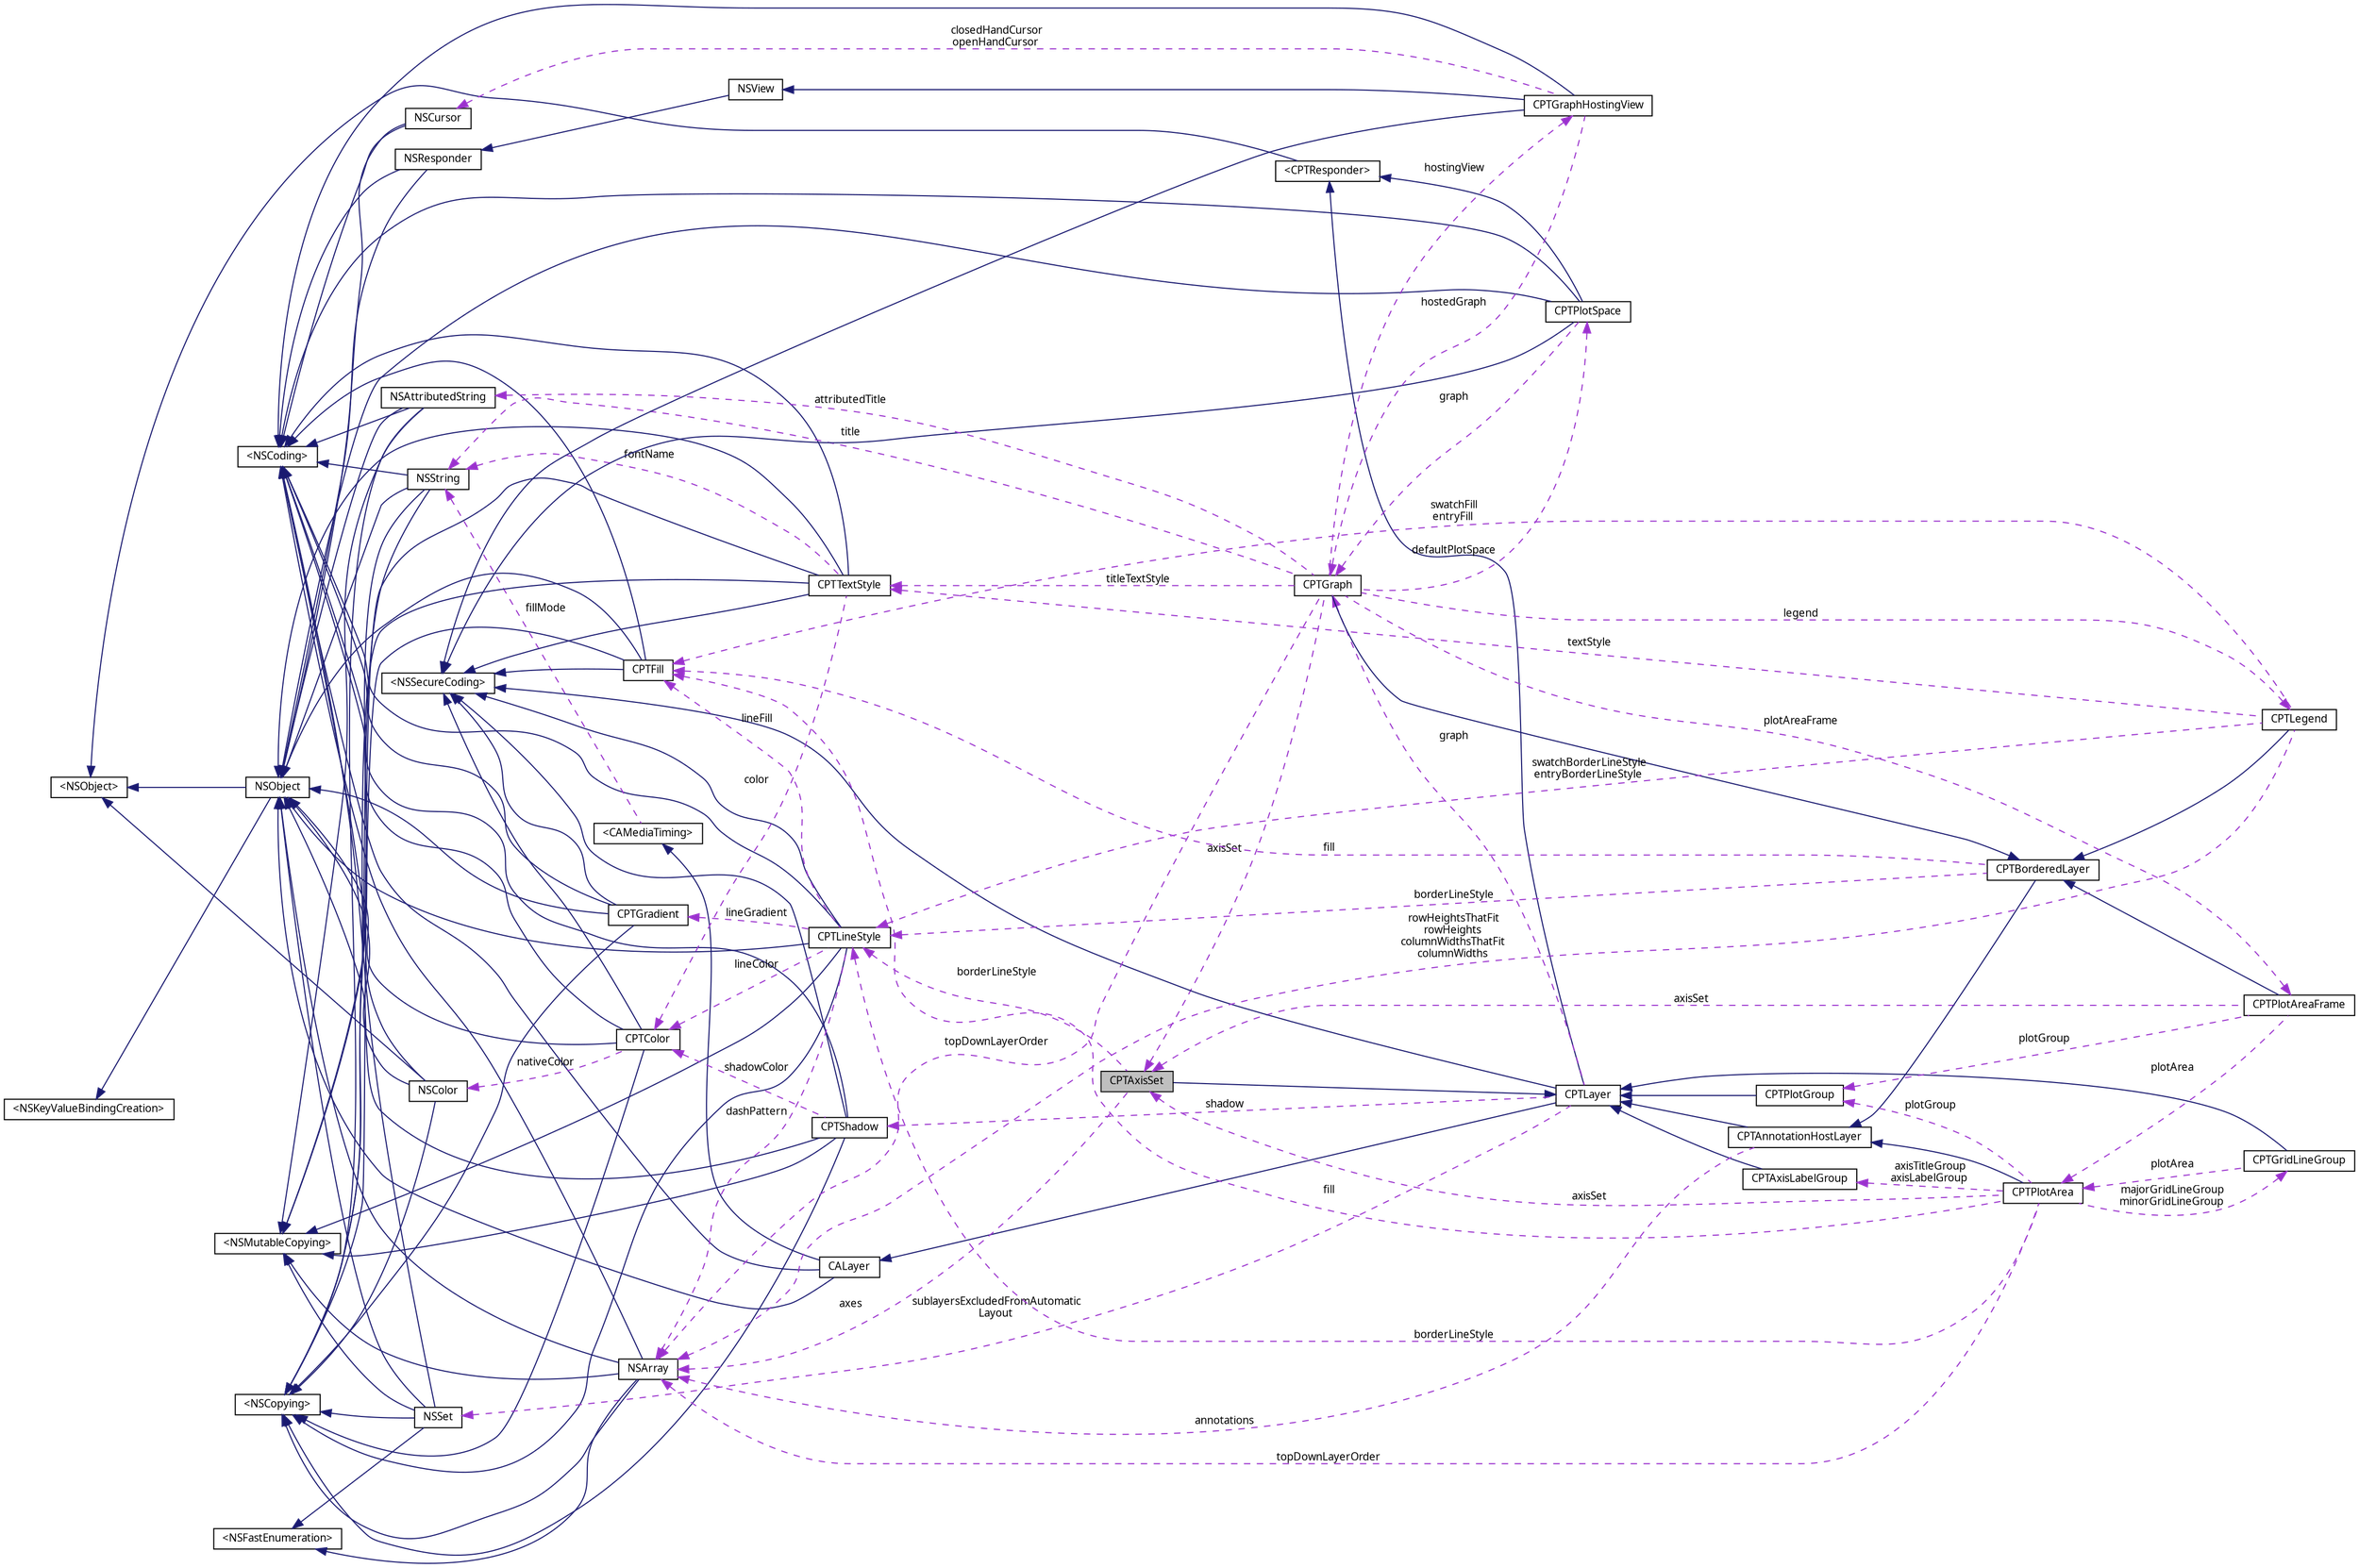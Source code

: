 digraph "CPTAxisSet"
{
 // LATEX_PDF_SIZE
  bgcolor="transparent";
  edge [fontname="Lucinda Grande",fontsize="10",labelfontname="Lucinda Grande",labelfontsize="10"];
  node [fontname="Lucinda Grande",fontsize="10",shape=record];
  rankdir="LR";
  Node1 [label="CPTAxisSet",height=0.2,width=0.4,color="black", fillcolor="grey75", style="filled", fontcolor="black",tooltip="A container layer for the set of axes for a graph."];
  Node2 -> Node1 [dir="back",color="midnightblue",fontsize="10",style="solid",fontname="Lucinda Grande"];
  Node2 [label="CPTLayer",height=0.2,width=0.4,color="black",URL="$interface_c_p_t_layer.html",tooltip="Base class for all Core Animation layers in Core Plot."];
  Node3 -> Node2 [dir="back",color="midnightblue",fontsize="10",style="solid",fontname="Lucinda Grande"];
  Node3 [label="CALayer",height=0.2,width=0.4,color="black",URL="/Users/eskroch/Projects/Core Plot/documentation/doxygen/doxygen-cocoa-tags.xml$https://developer.apple.com/library/mac/.html#documentation/GraphicsImaging/Reference/CALayer_class/Introduction/Introduction",tooltip=" "];
  Node4 -> Node3 [dir="back",color="midnightblue",fontsize="10",style="solid",fontname="Lucinda Grande"];
  Node4 [label="NSObject",height=0.2,width=0.4,color="black",URL="/Users/eskroch/Projects/Core Plot/documentation/doxygen/doxygen-cocoa-tags.xml$https://developer.apple.com/library/mac/.html#documentation/Cocoa/Reference/Foundation/Classes/NSObject_Class/Reference/Reference",tooltip=" "];
  Node5 -> Node4 [dir="back",color="midnightblue",fontsize="10",style="solid",fontname="Lucinda Grande"];
  Node5 [label="\<NSObject\>",height=0.2,width=0.4,color="black",URL="/Users/eskroch/Projects/Core Plot/documentation/doxygen/doxygen-cocoa-tags.xml$https://developer.apple.com/library/mac/.html#documentation/Cocoa/Reference/Foundation/Protocols/NSObject_Protocol/Reference/NSObject",tooltip=" "];
  Node6 -> Node4 [dir="back",color="midnightblue",fontsize="10",style="solid",fontname="Lucinda Grande"];
  Node6 [label="\<NSKeyValueBindingCreation\>",height=0.2,width=0.4,color="black",URL="/Users/eskroch/Projects/Core Plot/documentation/doxygen/doxygen-cocoa-tags.xml$https://developer.apple.com/library/mac/.html#documentation/Cocoa/Reference/ApplicationKit/Protocols/NSKeyValueBindingCreation_Protocol/Reference/Reference",tooltip=" "];
  Node7 -> Node3 [dir="back",color="midnightblue",fontsize="10",style="solid",fontname="Lucinda Grande"];
  Node7 [label="\<NSCoding\>",height=0.2,width=0.4,color="black",URL="/Users/eskroch/Projects/Core Plot/documentation/doxygen/doxygen-cocoa-tags.xml$https://developer.apple.com/library/mac/.html#documentation/Cocoa/Reference/Foundation/Protocols/NSCoding_Protocol/Reference/Reference",tooltip=" "];
  Node8 -> Node3 [dir="back",color="midnightblue",fontsize="10",style="solid",fontname="Lucinda Grande"];
  Node8 [label="\<CAMediaTiming\>",height=0.2,width=0.4,color="black",URL="/Users/eskroch/Projects/Core Plot/documentation/doxygen/doxygen-cocoa-tags.xml$https://developer.apple.com/library/mac/.html#documentation/GraphicsImaging/Reference/CAMediaTiming_protocol/Introduction/Introduction",tooltip=" "];
  Node9 -> Node8 [dir="back",color="darkorchid3",fontsize="10",style="dashed",label=" fillMode" ,fontname="Lucinda Grande"];
  Node9 [label="NSString",height=0.2,width=0.4,color="black",URL="/Users/eskroch/Projects/Core Plot/documentation/doxygen/doxygen-cocoa-tags.xml$https://developer.apple.com/library/mac/.html#documentation/Cocoa/Reference/Foundation/Classes/NSString_Class/Reference/NSString",tooltip=" "];
  Node4 -> Node9 [dir="back",color="midnightblue",fontsize="10",style="solid",fontname="Lucinda Grande"];
  Node7 -> Node9 [dir="back",color="midnightblue",fontsize="10",style="solid",fontname="Lucinda Grande"];
  Node10 -> Node9 [dir="back",color="midnightblue",fontsize="10",style="solid",fontname="Lucinda Grande"];
  Node10 [label="\<NSCopying\>",height=0.2,width=0.4,color="black",URL="/Users/eskroch/Projects/Core Plot/documentation/doxygen/doxygen-cocoa-tags.xml$https://developer.apple.com/library/mac/.html#documentation/Cocoa/Reference/Foundation/Protocols/NSCopying_Protocol/Reference/Reference",tooltip=" "];
  Node11 -> Node9 [dir="back",color="midnightblue",fontsize="10",style="solid",fontname="Lucinda Grande"];
  Node11 [label="\<NSMutableCopying\>",height=0.2,width=0.4,color="black",URL="/Users/eskroch/Projects/Core Plot/documentation/doxygen/doxygen-cocoa-tags.xml$https://developer.apple.com/library/mac/.html#documentation/Cocoa/Reference/Foundation/Protocols/NSMutableCopying_Protocol/Reference/Reference",tooltip=" "];
  Node12 -> Node2 [dir="back",color="midnightblue",fontsize="10",style="solid",fontname="Lucinda Grande"];
  Node12 [label="\<CPTResponder\>",height=0.2,width=0.4,color="black",URL="$protocol_c_p_t_responder-p.html",tooltip="The basis of all event processing in Core Plot."];
  Node5 -> Node12 [dir="back",color="midnightblue",fontsize="10",style="solid",fontname="Lucinda Grande"];
  Node13 -> Node2 [dir="back",color="midnightblue",fontsize="10",style="solid",fontname="Lucinda Grande"];
  Node13 [label="\<NSSecureCoding\>",height=0.2,width=0.4,color="black",URL="/Users/eskroch/Projects/Core Plot/documentation/doxygen/doxygen-cocoa-tags.xml$https://developer.apple.com/library/mac/documentation/Foundation/Reference/NSSecureCoding_Protocol_Ref/.html",tooltip=" "];
  Node14 -> Node2 [dir="back",color="darkorchid3",fontsize="10",style="dashed",label=" shadow" ,fontname="Lucinda Grande"];
  Node14 [label="CPTShadow",height=0.2,width=0.4,color="black",URL="$interface_c_p_t_shadow.html",tooltip="Immutable wrapper for various shadow drawing properties."];
  Node4 -> Node14 [dir="back",color="midnightblue",fontsize="10",style="solid",fontname="Lucinda Grande"];
  Node10 -> Node14 [dir="back",color="midnightblue",fontsize="10",style="solid",fontname="Lucinda Grande"];
  Node11 -> Node14 [dir="back",color="midnightblue",fontsize="10",style="solid",fontname="Lucinda Grande"];
  Node7 -> Node14 [dir="back",color="midnightblue",fontsize="10",style="solid",fontname="Lucinda Grande"];
  Node13 -> Node14 [dir="back",color="midnightblue",fontsize="10",style="solid",fontname="Lucinda Grande"];
  Node15 -> Node14 [dir="back",color="darkorchid3",fontsize="10",style="dashed",label=" shadowColor" ,fontname="Lucinda Grande"];
  Node15 [label="CPTColor",height=0.2,width=0.4,color="black",URL="$interface_c_p_t_color.html",tooltip="An immutable color."];
  Node4 -> Node15 [dir="back",color="midnightblue",fontsize="10",style="solid",fontname="Lucinda Grande"];
  Node10 -> Node15 [dir="back",color="midnightblue",fontsize="10",style="solid",fontname="Lucinda Grande"];
  Node7 -> Node15 [dir="back",color="midnightblue",fontsize="10",style="solid",fontname="Lucinda Grande"];
  Node13 -> Node15 [dir="back",color="midnightblue",fontsize="10",style="solid",fontname="Lucinda Grande"];
  Node16 -> Node15 [dir="back",color="darkorchid3",fontsize="10",style="dashed",label=" nativeColor" ,fontname="Lucinda Grande"];
  Node16 [label="NSColor",height=0.2,width=0.4,color="black",URL="/Users/eskroch/Projects/Core Plot/documentation/doxygen/doxygen-cocoa-tags.xml$https://developer.apple.com/library/mac/.html#documentation/Cocoa/Reference/ApplicationKit/Classes/NSColor_Class/Reference/Reference",tooltip=" "];
  Node4 -> Node16 [dir="back",color="midnightblue",fontsize="10",style="solid",fontname="Lucinda Grande"];
  Node7 -> Node16 [dir="back",color="midnightblue",fontsize="10",style="solid",fontname="Lucinda Grande"];
  Node10 -> Node16 [dir="back",color="midnightblue",fontsize="10",style="solid",fontname="Lucinda Grande"];
  Node5 -> Node16 [dir="back",color="midnightblue",fontsize="10",style="solid",fontname="Lucinda Grande"];
  Node17 -> Node2 [dir="back",color="darkorchid3",fontsize="10",style="dashed",label=" sublayersExcludedFromAutomatic\lLayout" ,fontname="Lucinda Grande"];
  Node17 [label="NSSet",height=0.2,width=0.4,color="black",URL="/Users/eskroch/Projects/Core Plot/documentation/doxygen/doxygen-cocoa-tags.xml$https://developer.apple.com/library/mac/.html#documentation/Cocoa/Reference/Foundation/Classes/NSSet_Class/Reference/Reference",tooltip=" "];
  Node4 -> Node17 [dir="back",color="midnightblue",fontsize="10",style="solid",fontname="Lucinda Grande"];
  Node7 -> Node17 [dir="back",color="midnightblue",fontsize="10",style="solid",fontname="Lucinda Grande"];
  Node10 -> Node17 [dir="back",color="midnightblue",fontsize="10",style="solid",fontname="Lucinda Grande"];
  Node18 -> Node17 [dir="back",color="midnightblue",fontsize="10",style="solid",fontname="Lucinda Grande"];
  Node18 [label="\<NSFastEnumeration\>",height=0.2,width=0.4,color="black",URL="/Users/eskroch/Projects/Core Plot/documentation/doxygen/doxygen-cocoa-tags.xml$https://developer.apple.com/library/mac/.html#documentation/Cocoa/Reference/NSFastEnumeration_protocol/Reference/NSFastEnumeration",tooltip=" "];
  Node11 -> Node17 [dir="back",color="midnightblue",fontsize="10",style="solid",fontname="Lucinda Grande"];
  Node19 -> Node2 [dir="back",color="darkorchid3",fontsize="10",style="dashed",label=" graph" ,fontname="Lucinda Grande"];
  Node19 [label="CPTGraph",height=0.2,width=0.4,color="black",URL="$interface_c_p_t_graph.html",tooltip="An abstract graph class."];
  Node20 -> Node19 [dir="back",color="midnightblue",fontsize="10",style="solid",fontname="Lucinda Grande"];
  Node20 [label="CPTBorderedLayer",height=0.2,width=0.4,color="black",URL="$interface_c_p_t_bordered_layer.html",tooltip="A layer with a border line and background fill."];
  Node21 -> Node20 [dir="back",color="midnightblue",fontsize="10",style="solid",fontname="Lucinda Grande"];
  Node21 [label="CPTAnnotationHostLayer",height=0.2,width=0.4,color="black",URL="$interface_c_p_t_annotation_host_layer.html",tooltip="A container layer for annotations."];
  Node2 -> Node21 [dir="back",color="midnightblue",fontsize="10",style="solid",fontname="Lucinda Grande"];
  Node22 -> Node21 [dir="back",color="darkorchid3",fontsize="10",style="dashed",label=" annotations" ,fontname="Lucinda Grande"];
  Node22 [label="NSArray",height=0.2,width=0.4,color="black",URL="/Users/eskroch/Projects/Core Plot/documentation/doxygen/doxygen-cocoa-tags.xml$https://developer.apple.com/library/mac/.html#documentation/Cocoa/Reference/Foundation/Classes/NSArray_Class/Reference/Reference",tooltip=" "];
  Node4 -> Node22 [dir="back",color="midnightblue",fontsize="10",style="solid",fontname="Lucinda Grande"];
  Node7 -> Node22 [dir="back",color="midnightblue",fontsize="10",style="solid",fontname="Lucinda Grande"];
  Node10 -> Node22 [dir="back",color="midnightblue",fontsize="10",style="solid",fontname="Lucinda Grande"];
  Node18 -> Node22 [dir="back",color="midnightblue",fontsize="10",style="solid",fontname="Lucinda Grande"];
  Node11 -> Node22 [dir="back",color="midnightblue",fontsize="10",style="solid",fontname="Lucinda Grande"];
  Node23 -> Node20 [dir="back",color="darkorchid3",fontsize="10",style="dashed",label=" fill" ,fontname="Lucinda Grande"];
  Node23 [label="CPTFill",height=0.2,width=0.4,color="black",URL="$interface_c_p_t_fill.html",tooltip="Draws area fills."];
  Node4 -> Node23 [dir="back",color="midnightblue",fontsize="10",style="solid",fontname="Lucinda Grande"];
  Node10 -> Node23 [dir="back",color="midnightblue",fontsize="10",style="solid",fontname="Lucinda Grande"];
  Node7 -> Node23 [dir="back",color="midnightblue",fontsize="10",style="solid",fontname="Lucinda Grande"];
  Node13 -> Node23 [dir="back",color="midnightblue",fontsize="10",style="solid",fontname="Lucinda Grande"];
  Node24 -> Node20 [dir="back",color="darkorchid3",fontsize="10",style="dashed",label=" borderLineStyle" ,fontname="Lucinda Grande"];
  Node24 [label="CPTLineStyle",height=0.2,width=0.4,color="black",URL="$interface_c_p_t_line_style.html",tooltip="Immutable wrapper for various line drawing properties. Create a CPTMutableLineStyle if you want to cu..."];
  Node4 -> Node24 [dir="back",color="midnightblue",fontsize="10",style="solid",fontname="Lucinda Grande"];
  Node10 -> Node24 [dir="back",color="midnightblue",fontsize="10",style="solid",fontname="Lucinda Grande"];
  Node11 -> Node24 [dir="back",color="midnightblue",fontsize="10",style="solid",fontname="Lucinda Grande"];
  Node7 -> Node24 [dir="back",color="midnightblue",fontsize="10",style="solid",fontname="Lucinda Grande"];
  Node13 -> Node24 [dir="back",color="midnightblue",fontsize="10",style="solid",fontname="Lucinda Grande"];
  Node23 -> Node24 [dir="back",color="darkorchid3",fontsize="10",style="dashed",label=" lineFill" ,fontname="Lucinda Grande"];
  Node25 -> Node24 [dir="back",color="darkorchid3",fontsize="10",style="dashed",label=" lineGradient" ,fontname="Lucinda Grande"];
  Node25 [label="CPTGradient",height=0.2,width=0.4,color="black",URL="$interface_c_p_t_gradient.html",tooltip="Draws color gradient fills."];
  Node4 -> Node25 [dir="back",color="midnightblue",fontsize="10",style="solid",fontname="Lucinda Grande"];
  Node10 -> Node25 [dir="back",color="midnightblue",fontsize="10",style="solid",fontname="Lucinda Grande"];
  Node7 -> Node25 [dir="back",color="midnightblue",fontsize="10",style="solid",fontname="Lucinda Grande"];
  Node13 -> Node25 [dir="back",color="midnightblue",fontsize="10",style="solid",fontname="Lucinda Grande"];
  Node15 -> Node24 [dir="back",color="darkorchid3",fontsize="10",style="dashed",label=" lineColor" ,fontname="Lucinda Grande"];
  Node22 -> Node24 [dir="back",color="darkorchid3",fontsize="10",style="dashed",label=" dashPattern" ,fontname="Lucinda Grande"];
  Node26 -> Node19 [dir="back",color="darkorchid3",fontsize="10",style="dashed",label=" titleTextStyle" ,fontname="Lucinda Grande"];
  Node26 [label="CPTTextStyle",height=0.2,width=0.4,color="black",URL="$interface_c_p_t_text_style.html",tooltip="Immutable wrapper for various text style properties."];
  Node4 -> Node26 [dir="back",color="midnightblue",fontsize="10",style="solid",fontname="Lucinda Grande"];
  Node10 -> Node26 [dir="back",color="midnightblue",fontsize="10",style="solid",fontname="Lucinda Grande"];
  Node11 -> Node26 [dir="back",color="midnightblue",fontsize="10",style="solid",fontname="Lucinda Grande"];
  Node7 -> Node26 [dir="back",color="midnightblue",fontsize="10",style="solid",fontname="Lucinda Grande"];
  Node13 -> Node26 [dir="back",color="midnightblue",fontsize="10",style="solid",fontname="Lucinda Grande"];
  Node9 -> Node26 [dir="back",color="darkorchid3",fontsize="10",style="dashed",label=" fontName" ,fontname="Lucinda Grande"];
  Node15 -> Node26 [dir="back",color="darkorchid3",fontsize="10",style="dashed",label=" color" ,fontname="Lucinda Grande"];
  Node27 -> Node19 [dir="back",color="darkorchid3",fontsize="10",style="dashed",label=" hostingView" ,fontname="Lucinda Grande"];
  Node27 [label="CPTGraphHostingView",height=0.2,width=0.4,color="black",URL="$interface_c_p_t_graph_hosting_view.html",tooltip="A container view for displaying a CPTGraph."];
  Node28 -> Node27 [dir="back",color="midnightblue",fontsize="10",style="solid",fontname="Lucinda Grande"];
  Node28 [label="NSView",height=0.2,width=0.4,color="black",URL="/Users/eskroch/Projects/Core Plot/documentation/doxygen/doxygen-cocoa-tags.xml$https://developer.apple.com/library/mac/.html#documentation/Cocoa/Reference/ApplicationKit/Classes/NSView_Class/Reference/NSView",tooltip=" "];
  Node29 -> Node28 [dir="back",color="midnightblue",fontsize="10",style="solid",fontname="Lucinda Grande"];
  Node29 [label="NSResponder",height=0.2,width=0.4,color="black",URL="/Users/eskroch/Projects/Core Plot/documentation/doxygen/doxygen-cocoa-tags.xml$https://developer.apple.com/library/mac/.html#documentation/Cocoa/Reference/ApplicationKit/Classes/NSResponder_Class/Reference/Reference",tooltip=" "];
  Node4 -> Node29 [dir="back",color="midnightblue",fontsize="10",style="solid",fontname="Lucinda Grande"];
  Node7 -> Node29 [dir="back",color="midnightblue",fontsize="10",style="solid",fontname="Lucinda Grande"];
  Node7 -> Node27 [dir="back",color="midnightblue",fontsize="10",style="solid",fontname="Lucinda Grande"];
  Node13 -> Node27 [dir="back",color="midnightblue",fontsize="10",style="solid",fontname="Lucinda Grande"];
  Node19 -> Node27 [dir="back",color="darkorchid3",fontsize="10",style="dashed",label=" hostedGraph" ,fontname="Lucinda Grande"];
  Node30 -> Node27 [dir="back",color="darkorchid3",fontsize="10",style="dashed",label=" closedHandCursor\nopenHandCursor" ,fontname="Lucinda Grande"];
  Node30 [label="NSCursor",height=0.2,width=0.4,color="black",URL="/Users/eskroch/Projects/Core Plot/documentation/doxygen/doxygen-cocoa-tags.xml$https://developer.apple.com/library/mac/.html#documentation/Cocoa/Reference/ApplicationKit/Classes/NSCursor_Class/Reference/Reference",tooltip=" "];
  Node4 -> Node30 [dir="back",color="midnightblue",fontsize="10",style="solid",fontname="Lucinda Grande"];
  Node7 -> Node30 [dir="back",color="midnightblue",fontsize="10",style="solid",fontname="Lucinda Grande"];
  Node1 -> Node19 [dir="back",color="darkorchid3",fontsize="10",style="dashed",label=" axisSet" ,fontname="Lucinda Grande"];
  Node31 -> Node19 [dir="back",color="darkorchid3",fontsize="10",style="dashed",label=" attributedTitle" ,fontname="Lucinda Grande"];
  Node31 [label="NSAttributedString",height=0.2,width=0.4,color="black",URL="/Users/eskroch/Projects/Core Plot/documentation/doxygen/doxygen-cocoa-tags.xml$https://developer.apple.com/library/mac/.html#documentation/Cocoa/Reference/Foundation/Classes/NSAttributedString_Class/Reference/NSAttributedString",tooltip=" "];
  Node4 -> Node31 [dir="back",color="midnightblue",fontsize="10",style="solid",fontname="Lucinda Grande"];
  Node7 -> Node31 [dir="back",color="midnightblue",fontsize="10",style="solid",fontname="Lucinda Grande"];
  Node10 -> Node31 [dir="back",color="midnightblue",fontsize="10",style="solid",fontname="Lucinda Grande"];
  Node11 -> Node31 [dir="back",color="midnightblue",fontsize="10",style="solid",fontname="Lucinda Grande"];
  Node32 -> Node19 [dir="back",color="darkorchid3",fontsize="10",style="dashed",label=" plotAreaFrame" ,fontname="Lucinda Grande"];
  Node32 [label="CPTPlotAreaFrame",height=0.2,width=0.4,color="black",URL="$interface_c_p_t_plot_area_frame.html",tooltip="A layer drawn on top of the graph layer and behind all plot elements."];
  Node20 -> Node32 [dir="back",color="midnightblue",fontsize="10",style="solid",fontname="Lucinda Grande"];
  Node1 -> Node32 [dir="back",color="darkorchid3",fontsize="10",style="dashed",label=" axisSet" ,fontname="Lucinda Grande"];
  Node33 -> Node32 [dir="back",color="darkorchid3",fontsize="10",style="dashed",label=" plotArea" ,fontname="Lucinda Grande"];
  Node33 [label="CPTPlotArea",height=0.2,width=0.4,color="black",URL="$interface_c_p_t_plot_area.html",tooltip="A layer representing the actual plotting area of a graph."];
  Node21 -> Node33 [dir="back",color="midnightblue",fontsize="10",style="solid",fontname="Lucinda Grande"];
  Node34 -> Node33 [dir="back",color="darkorchid3",fontsize="10",style="dashed",label=" majorGridLineGroup\nminorGridLineGroup" ,fontname="Lucinda Grande"];
  Node34 [label="CPTGridLineGroup",height=0.2,width=0.4,color="black",URL="$interface_c_p_t_grid_line_group.html",tooltip="A group of grid line layers."];
  Node2 -> Node34 [dir="back",color="midnightblue",fontsize="10",style="solid",fontname="Lucinda Grande"];
  Node33 -> Node34 [dir="back",color="darkorchid3",fontsize="10",style="dashed",label=" plotArea" ,fontname="Lucinda Grande"];
  Node23 -> Node33 [dir="back",color="darkorchid3",fontsize="10",style="dashed",label=" fill" ,fontname="Lucinda Grande"];
  Node1 -> Node33 [dir="back",color="darkorchid3",fontsize="10",style="dashed",label=" axisSet" ,fontname="Lucinda Grande"];
  Node24 -> Node33 [dir="back",color="darkorchid3",fontsize="10",style="dashed",label=" borderLineStyle" ,fontname="Lucinda Grande"];
  Node35 -> Node33 [dir="back",color="darkorchid3",fontsize="10",style="dashed",label=" axisTitleGroup\naxisLabelGroup" ,fontname="Lucinda Grande"];
  Node35 [label="CPTAxisLabelGroup",height=0.2,width=0.4,color="black",URL="$interface_c_p_t_axis_label_group.html",tooltip="A container layer for the axis labels."];
  Node2 -> Node35 [dir="back",color="midnightblue",fontsize="10",style="solid",fontname="Lucinda Grande"];
  Node36 -> Node33 [dir="back",color="darkorchid3",fontsize="10",style="dashed",label=" plotGroup" ,fontname="Lucinda Grande"];
  Node36 [label="CPTPlotGroup",height=0.2,width=0.4,color="black",URL="$interface_c_p_t_plot_group.html",tooltip="Defines the coordinate system of a plot."];
  Node2 -> Node36 [dir="back",color="midnightblue",fontsize="10",style="solid",fontname="Lucinda Grande"];
  Node22 -> Node33 [dir="back",color="darkorchid3",fontsize="10",style="dashed",label=" topDownLayerOrder" ,fontname="Lucinda Grande"];
  Node36 -> Node32 [dir="back",color="darkorchid3",fontsize="10",style="dashed",label=" plotGroup" ,fontname="Lucinda Grande"];
  Node9 -> Node19 [dir="back",color="darkorchid3",fontsize="10",style="dashed",label=" title" ,fontname="Lucinda Grande"];
  Node37 -> Node19 [dir="back",color="darkorchid3",fontsize="10",style="dashed",label=" defaultPlotSpace" ,fontname="Lucinda Grande"];
  Node37 [label="CPTPlotSpace",height=0.2,width=0.4,color="black",URL="$interface_c_p_t_plot_space.html",tooltip="Defines the coordinate system of a plot."];
  Node4 -> Node37 [dir="back",color="midnightblue",fontsize="10",style="solid",fontname="Lucinda Grande"];
  Node12 -> Node37 [dir="back",color="midnightblue",fontsize="10",style="solid",fontname="Lucinda Grande"];
  Node7 -> Node37 [dir="back",color="midnightblue",fontsize="10",style="solid",fontname="Lucinda Grande"];
  Node13 -> Node37 [dir="back",color="midnightblue",fontsize="10",style="solid",fontname="Lucinda Grande"];
  Node19 -> Node37 [dir="back",color="darkorchid3",fontsize="10",style="dashed",label=" graph" ,fontname="Lucinda Grande"];
  Node38 -> Node19 [dir="back",color="darkorchid3",fontsize="10",style="dashed",label=" legend" ,fontname="Lucinda Grande"];
  Node38 [label="CPTLegend",height=0.2,width=0.4,color="black",URL="$interface_c_p_t_legend.html",tooltip="A graph legend."];
  Node20 -> Node38 [dir="back",color="midnightblue",fontsize="10",style="solid",fontname="Lucinda Grande"];
  Node26 -> Node38 [dir="back",color="darkorchid3",fontsize="10",style="dashed",label=" textStyle" ,fontname="Lucinda Grande"];
  Node23 -> Node38 [dir="back",color="darkorchid3",fontsize="10",style="dashed",label=" swatchFill\nentryFill" ,fontname="Lucinda Grande"];
  Node24 -> Node38 [dir="back",color="darkorchid3",fontsize="10",style="dashed",label=" swatchBorderLineStyle\nentryBorderLineStyle" ,fontname="Lucinda Grande"];
  Node22 -> Node38 [dir="back",color="darkorchid3",fontsize="10",style="dashed",label=" rowHeightsThatFit\nrowHeights\ncolumnWidthsThatFit\ncolumnWidths" ,fontname="Lucinda Grande"];
  Node22 -> Node19 [dir="back",color="darkorchid3",fontsize="10",style="dashed",label=" topDownLayerOrder" ,fontname="Lucinda Grande"];
  Node24 -> Node1 [dir="back",color="darkorchid3",fontsize="10",style="dashed",label=" borderLineStyle" ,fontname="Lucinda Grande"];
  Node22 -> Node1 [dir="back",color="darkorchid3",fontsize="10",style="dashed",label=" axes" ,fontname="Lucinda Grande"];
}
